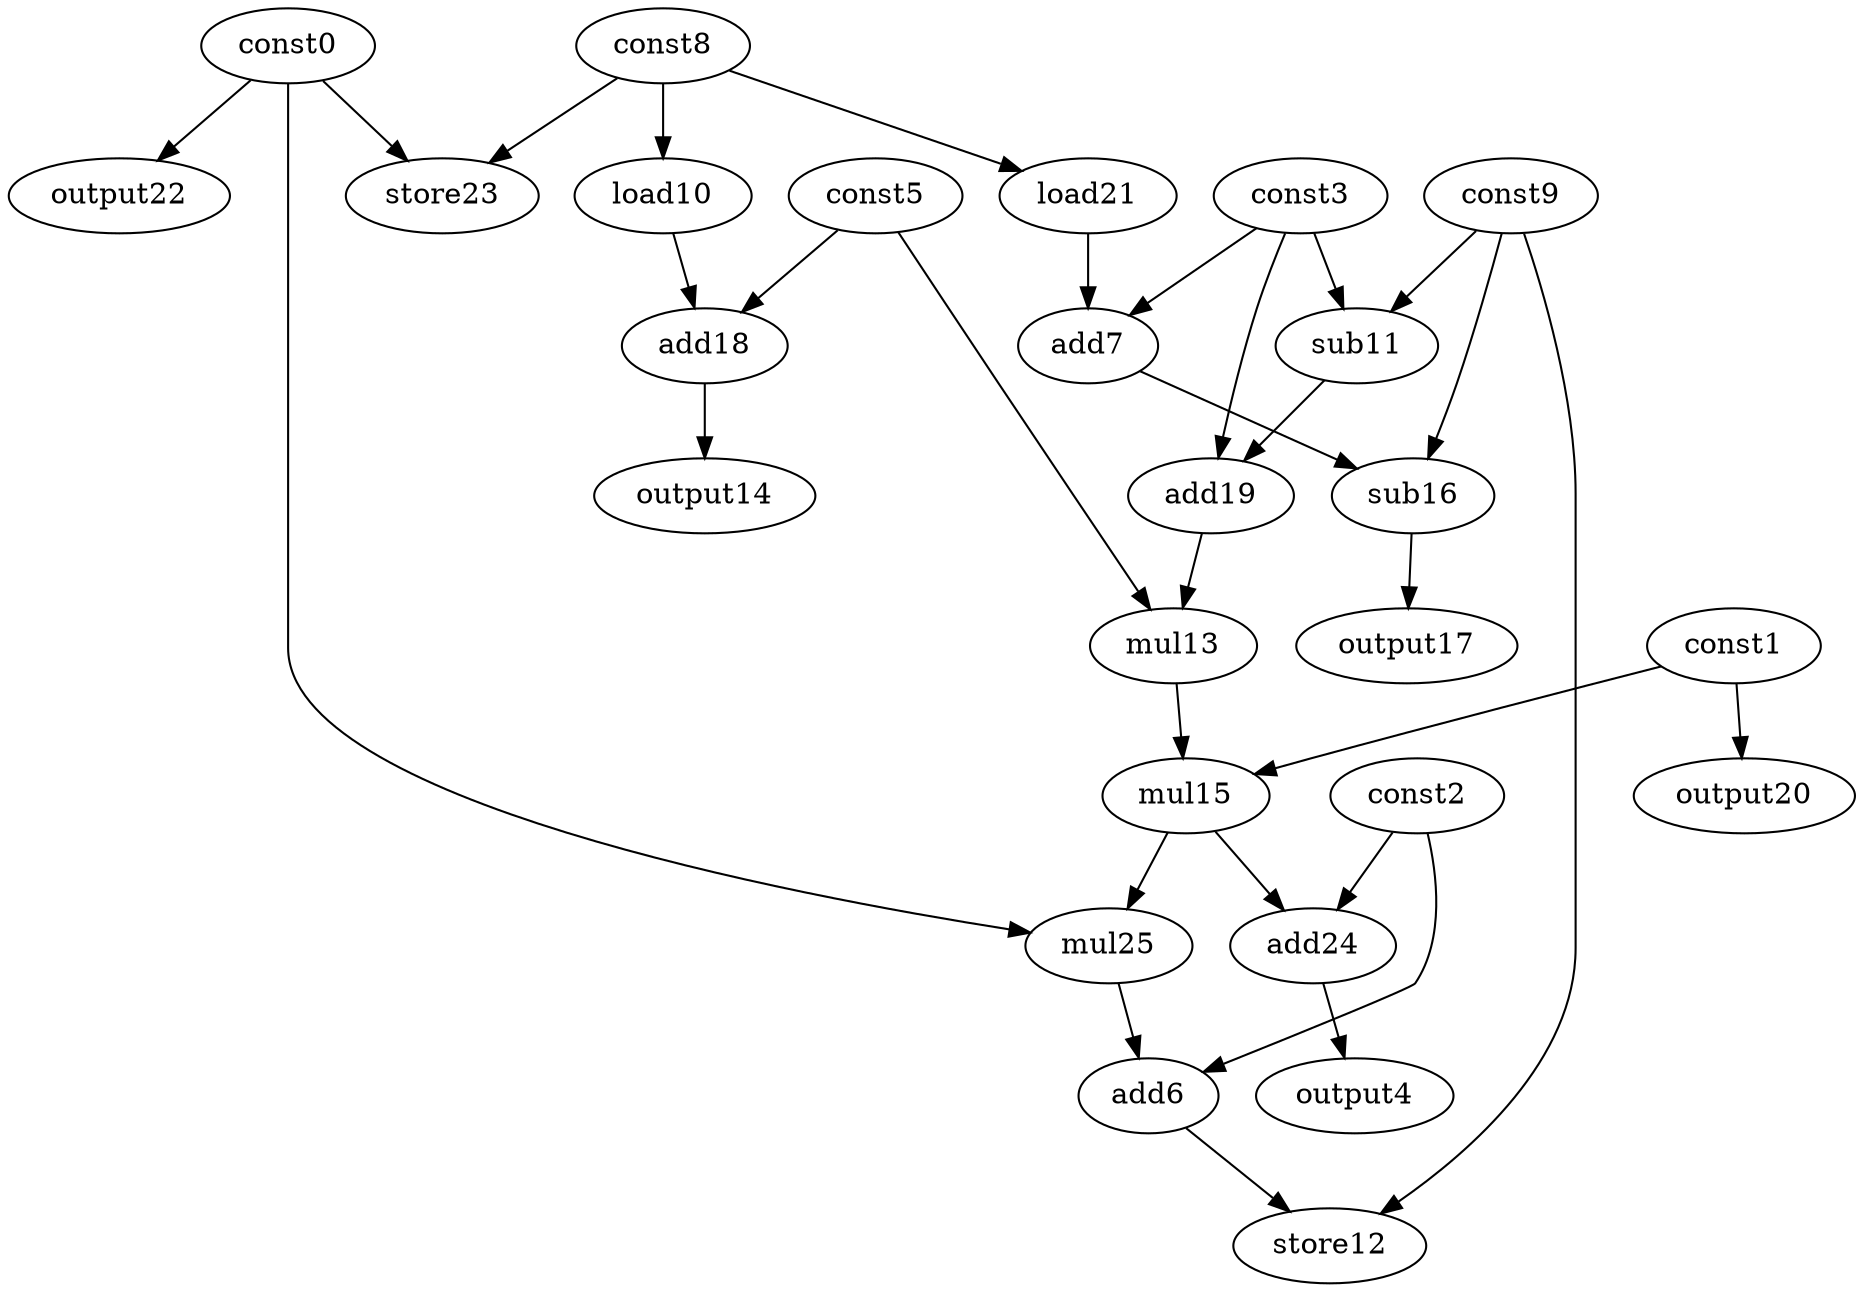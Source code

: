 digraph G { 
const0[opcode=const]; 
const1[opcode=const]; 
const2[opcode=const]; 
const3[opcode=const]; 
output4[opcode=output]; 
const5[opcode=const]; 
add6[opcode=add]; 
add7[opcode=add]; 
const8[opcode=const]; 
const9[opcode=const]; 
load10[opcode=load]; 
sub11[opcode=sub]; 
store12[opcode=store]; 
mul13[opcode=mul]; 
output14[opcode=output]; 
mul15[opcode=mul]; 
sub16[opcode=sub]; 
output17[opcode=output]; 
add18[opcode=add]; 
add19[opcode=add]; 
output20[opcode=output]; 
load21[opcode=load]; 
output22[opcode=output]; 
store23[opcode=store]; 
add24[opcode=add]; 
mul25[opcode=mul]; 
const8->load10[operand=0];
const9->sub11[operand=0];
const3->sub11[operand=1];
const1->output20[operand=0];
const8->load21[operand=0];
const0->output22[operand=0];
const0->store23[operand=0];
const8->store23[operand=1];
const3->add7[operand=0];
load21->add7[operand=1];
load10->add18[operand=0];
const5->add18[operand=1];
sub11->add19[operand=0];
const3->add19[operand=1];
add19->mul13[operand=0];
const5->mul13[operand=1];
add18->output14[operand=0];
const9->sub16[operand=0];
add7->sub16[operand=1];
const1->mul15[operand=0];
mul13->mul15[operand=1];
sub16->output17[operand=0];
const2->add24[operand=0];
mul15->add24[operand=1];
const0->mul25[operand=0];
mul15->mul25[operand=1];
add24->output4[operand=0];
mul25->add6[operand=0];
const2->add6[operand=1];
const9->store12[operand=0];
add6->store12[operand=1];
}
